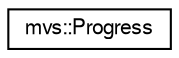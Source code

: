 digraph "Graphical Class Hierarchy"
{
  edge [fontname="FreeSans",fontsize="10",labelfontname="FreeSans",labelfontsize="10"];
  node [fontname="FreeSans",fontsize="10",shape=record];
  rankdir="LR";
  Node0 [label="mvs::Progress",height=0.2,width=0.4,color="black", fillcolor="white", style="filled",URL="$structmvs_1_1_progress.html"];
}
